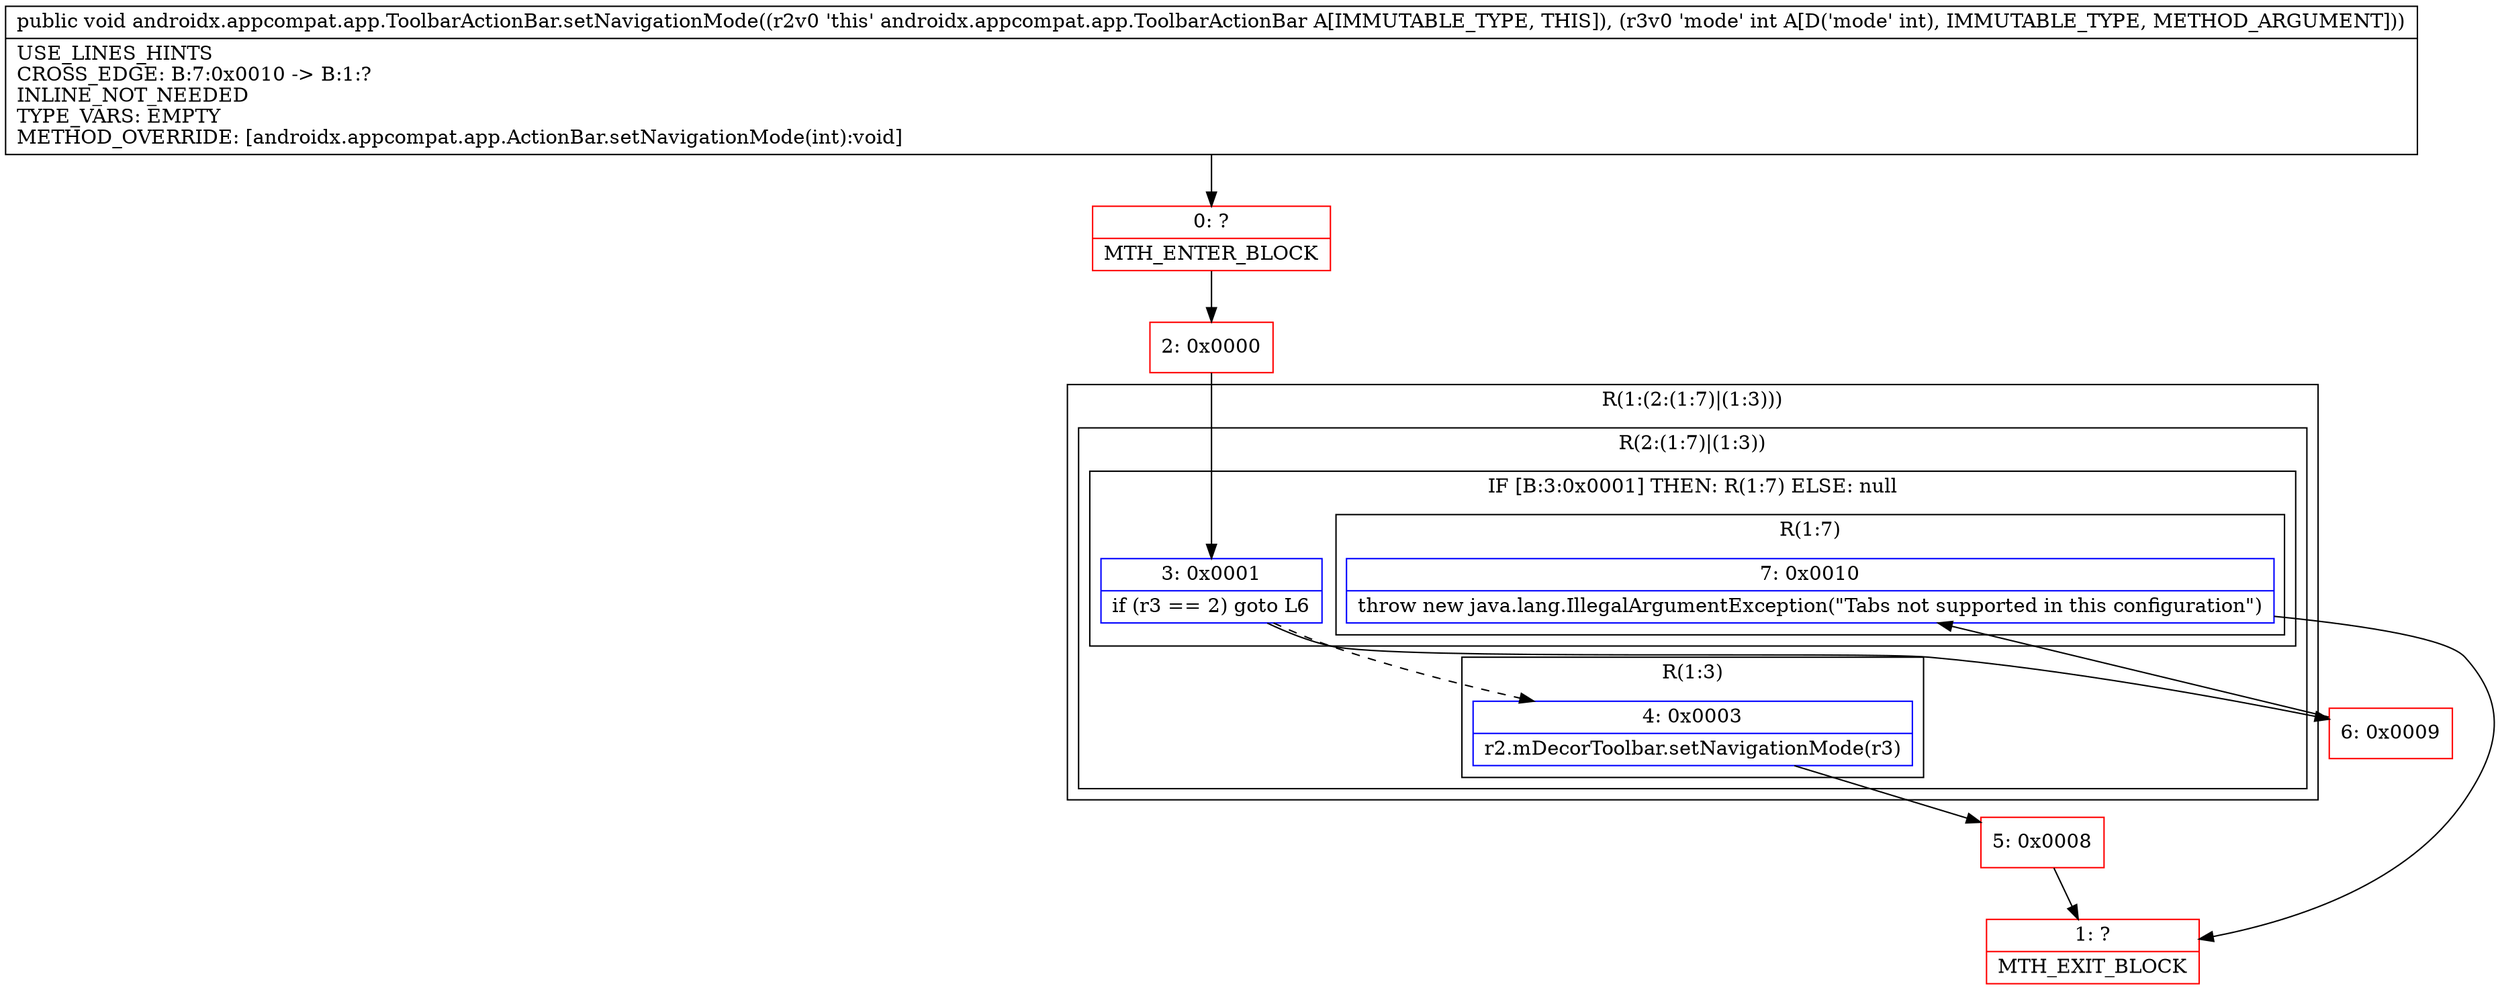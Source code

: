 digraph "CFG forandroidx.appcompat.app.ToolbarActionBar.setNavigationMode(I)V" {
subgraph cluster_Region_171580009 {
label = "R(1:(2:(1:7)|(1:3)))";
node [shape=record,color=blue];
subgraph cluster_Region_1931164142 {
label = "R(2:(1:7)|(1:3))";
node [shape=record,color=blue];
subgraph cluster_IfRegion_787171793 {
label = "IF [B:3:0x0001] THEN: R(1:7) ELSE: null";
node [shape=record,color=blue];
Node_3 [shape=record,label="{3\:\ 0x0001|if (r3 == 2) goto L6\l}"];
subgraph cluster_Region_1139025480 {
label = "R(1:7)";
node [shape=record,color=blue];
Node_7 [shape=record,label="{7\:\ 0x0010|throw new java.lang.IllegalArgumentException(\"Tabs not supported in this configuration\")\l}"];
}
}
subgraph cluster_Region_433554703 {
label = "R(1:3)";
node [shape=record,color=blue];
Node_4 [shape=record,label="{4\:\ 0x0003|r2.mDecorToolbar.setNavigationMode(r3)\l}"];
}
}
}
Node_0 [shape=record,color=red,label="{0\:\ ?|MTH_ENTER_BLOCK\l}"];
Node_2 [shape=record,color=red,label="{2\:\ 0x0000}"];
Node_5 [shape=record,color=red,label="{5\:\ 0x0008}"];
Node_1 [shape=record,color=red,label="{1\:\ ?|MTH_EXIT_BLOCK\l}"];
Node_6 [shape=record,color=red,label="{6\:\ 0x0009}"];
MethodNode[shape=record,label="{public void androidx.appcompat.app.ToolbarActionBar.setNavigationMode((r2v0 'this' androidx.appcompat.app.ToolbarActionBar A[IMMUTABLE_TYPE, THIS]), (r3v0 'mode' int A[D('mode' int), IMMUTABLE_TYPE, METHOD_ARGUMENT]))  | USE_LINES_HINTS\lCROSS_EDGE: B:7:0x0010 \-\> B:1:?\lINLINE_NOT_NEEDED\lTYPE_VARS: EMPTY\lMETHOD_OVERRIDE: [androidx.appcompat.app.ActionBar.setNavigationMode(int):void]\l}"];
MethodNode -> Node_0;Node_3 -> Node_4[style=dashed];
Node_3 -> Node_6;
Node_7 -> Node_1;
Node_4 -> Node_5;
Node_0 -> Node_2;
Node_2 -> Node_3;
Node_5 -> Node_1;
Node_6 -> Node_7;
}

